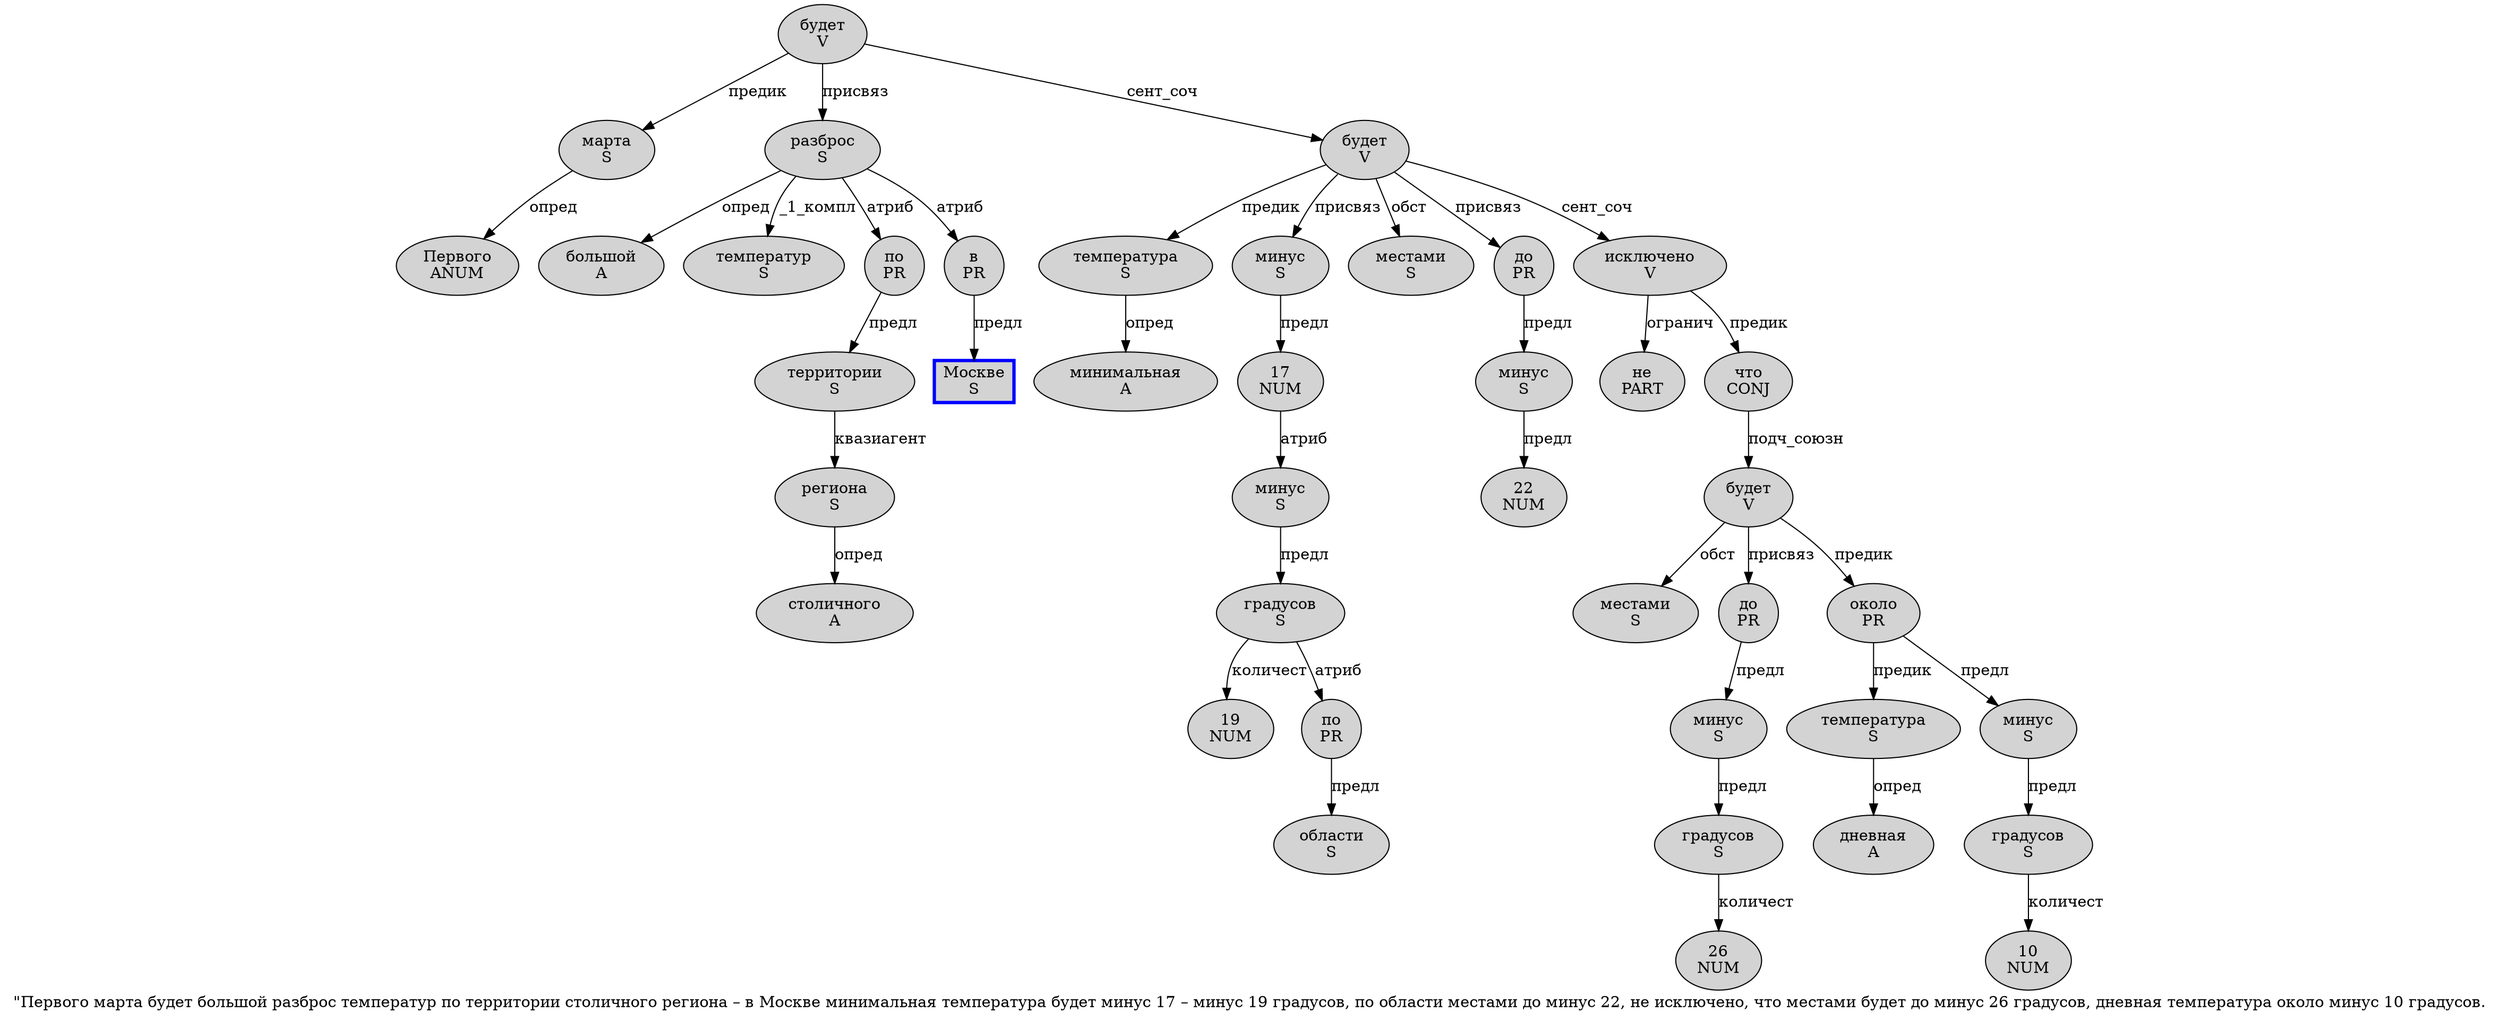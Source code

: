 digraph SENTENCE_668 {
	graph [label="\"Первого марта будет большой разброс температур по территории столичного региона – в Москве минимальная температура будет минус 17 – минус 19 градусов, по области местами до минус 22, не исключено, что местами будет до минус 26 градусов, дневная температура около минус 10 градусов."]
	node [style=filled]
		1 [label="Первого
ANUM" color="" fillcolor=lightgray penwidth=1 shape=ellipse]
		2 [label="марта
S" color="" fillcolor=lightgray penwidth=1 shape=ellipse]
		3 [label="будет
V" color="" fillcolor=lightgray penwidth=1 shape=ellipse]
		4 [label="большой
A" color="" fillcolor=lightgray penwidth=1 shape=ellipse]
		5 [label="разброс
S" color="" fillcolor=lightgray penwidth=1 shape=ellipse]
		6 [label="температур
S" color="" fillcolor=lightgray penwidth=1 shape=ellipse]
		7 [label="по
PR" color="" fillcolor=lightgray penwidth=1 shape=ellipse]
		8 [label="территории
S" color="" fillcolor=lightgray penwidth=1 shape=ellipse]
		9 [label="столичного
A" color="" fillcolor=lightgray penwidth=1 shape=ellipse]
		10 [label="региона
S" color="" fillcolor=lightgray penwidth=1 shape=ellipse]
		12 [label="в
PR" color="" fillcolor=lightgray penwidth=1 shape=ellipse]
		13 [label="Москве
S" color=blue fillcolor=lightgray penwidth=3 shape=box]
		14 [label="минимальная
A" color="" fillcolor=lightgray penwidth=1 shape=ellipse]
		15 [label="температура
S" color="" fillcolor=lightgray penwidth=1 shape=ellipse]
		16 [label="будет
V" color="" fillcolor=lightgray penwidth=1 shape=ellipse]
		17 [label="минус
S" color="" fillcolor=lightgray penwidth=1 shape=ellipse]
		18 [label="17
NUM" color="" fillcolor=lightgray penwidth=1 shape=ellipse]
		20 [label="минус
S" color="" fillcolor=lightgray penwidth=1 shape=ellipse]
		21 [label="19
NUM" color="" fillcolor=lightgray penwidth=1 shape=ellipse]
		22 [label="градусов
S" color="" fillcolor=lightgray penwidth=1 shape=ellipse]
		24 [label="по
PR" color="" fillcolor=lightgray penwidth=1 shape=ellipse]
		25 [label="области
S" color="" fillcolor=lightgray penwidth=1 shape=ellipse]
		26 [label="местами
S" color="" fillcolor=lightgray penwidth=1 shape=ellipse]
		27 [label="до
PR" color="" fillcolor=lightgray penwidth=1 shape=ellipse]
		28 [label="минус
S" color="" fillcolor=lightgray penwidth=1 shape=ellipse]
		29 [label="22
NUM" color="" fillcolor=lightgray penwidth=1 shape=ellipse]
		31 [label="не
PART" color="" fillcolor=lightgray penwidth=1 shape=ellipse]
		32 [label="исключено
V" color="" fillcolor=lightgray penwidth=1 shape=ellipse]
		34 [label="что
CONJ" color="" fillcolor=lightgray penwidth=1 shape=ellipse]
		35 [label="местами
S" color="" fillcolor=lightgray penwidth=1 shape=ellipse]
		36 [label="будет
V" color="" fillcolor=lightgray penwidth=1 shape=ellipse]
		37 [label="до
PR" color="" fillcolor=lightgray penwidth=1 shape=ellipse]
		38 [label="минус
S" color="" fillcolor=lightgray penwidth=1 shape=ellipse]
		39 [label="26
NUM" color="" fillcolor=lightgray penwidth=1 shape=ellipse]
		40 [label="градусов
S" color="" fillcolor=lightgray penwidth=1 shape=ellipse]
		42 [label="дневная
A" color="" fillcolor=lightgray penwidth=1 shape=ellipse]
		43 [label="температура
S" color="" fillcolor=lightgray penwidth=1 shape=ellipse]
		44 [label="около
PR" color="" fillcolor=lightgray penwidth=1 shape=ellipse]
		45 [label="минус
S" color="" fillcolor=lightgray penwidth=1 shape=ellipse]
		46 [label="10
NUM" color="" fillcolor=lightgray penwidth=1 shape=ellipse]
		47 [label="градусов
S" color="" fillcolor=lightgray penwidth=1 shape=ellipse]
			15 -> 14 [label="опред"]
			5 -> 4 [label="опред"]
			5 -> 6 [label="_1_компл"]
			5 -> 7 [label="атриб"]
			5 -> 12 [label="атриб"]
			20 -> 22 [label="предл"]
			22 -> 21 [label="количест"]
			22 -> 24 [label="атриб"]
			43 -> 42 [label="опред"]
			36 -> 35 [label="обст"]
			36 -> 37 [label="присвяз"]
			36 -> 44 [label="предик"]
			16 -> 15 [label="предик"]
			16 -> 17 [label="присвяз"]
			16 -> 26 [label="обст"]
			16 -> 27 [label="присвяз"]
			16 -> 32 [label="сент_соч"]
			44 -> 43 [label="предик"]
			44 -> 45 [label="предл"]
			12 -> 13 [label="предл"]
			17 -> 18 [label="предл"]
			2 -> 1 [label="опред"]
			34 -> 36 [label="подч_союзн"]
			18 -> 20 [label="атриб"]
			40 -> 39 [label="количест"]
			28 -> 29 [label="предл"]
			38 -> 40 [label="предл"]
			7 -> 8 [label="предл"]
			10 -> 9 [label="опред"]
			24 -> 25 [label="предл"]
			47 -> 46 [label="количест"]
			3 -> 2 [label="предик"]
			3 -> 5 [label="присвяз"]
			3 -> 16 [label="сент_соч"]
			32 -> 31 [label="огранич"]
			32 -> 34 [label="предик"]
			8 -> 10 [label="квазиагент"]
			45 -> 47 [label="предл"]
			37 -> 38 [label="предл"]
			27 -> 28 [label="предл"]
}